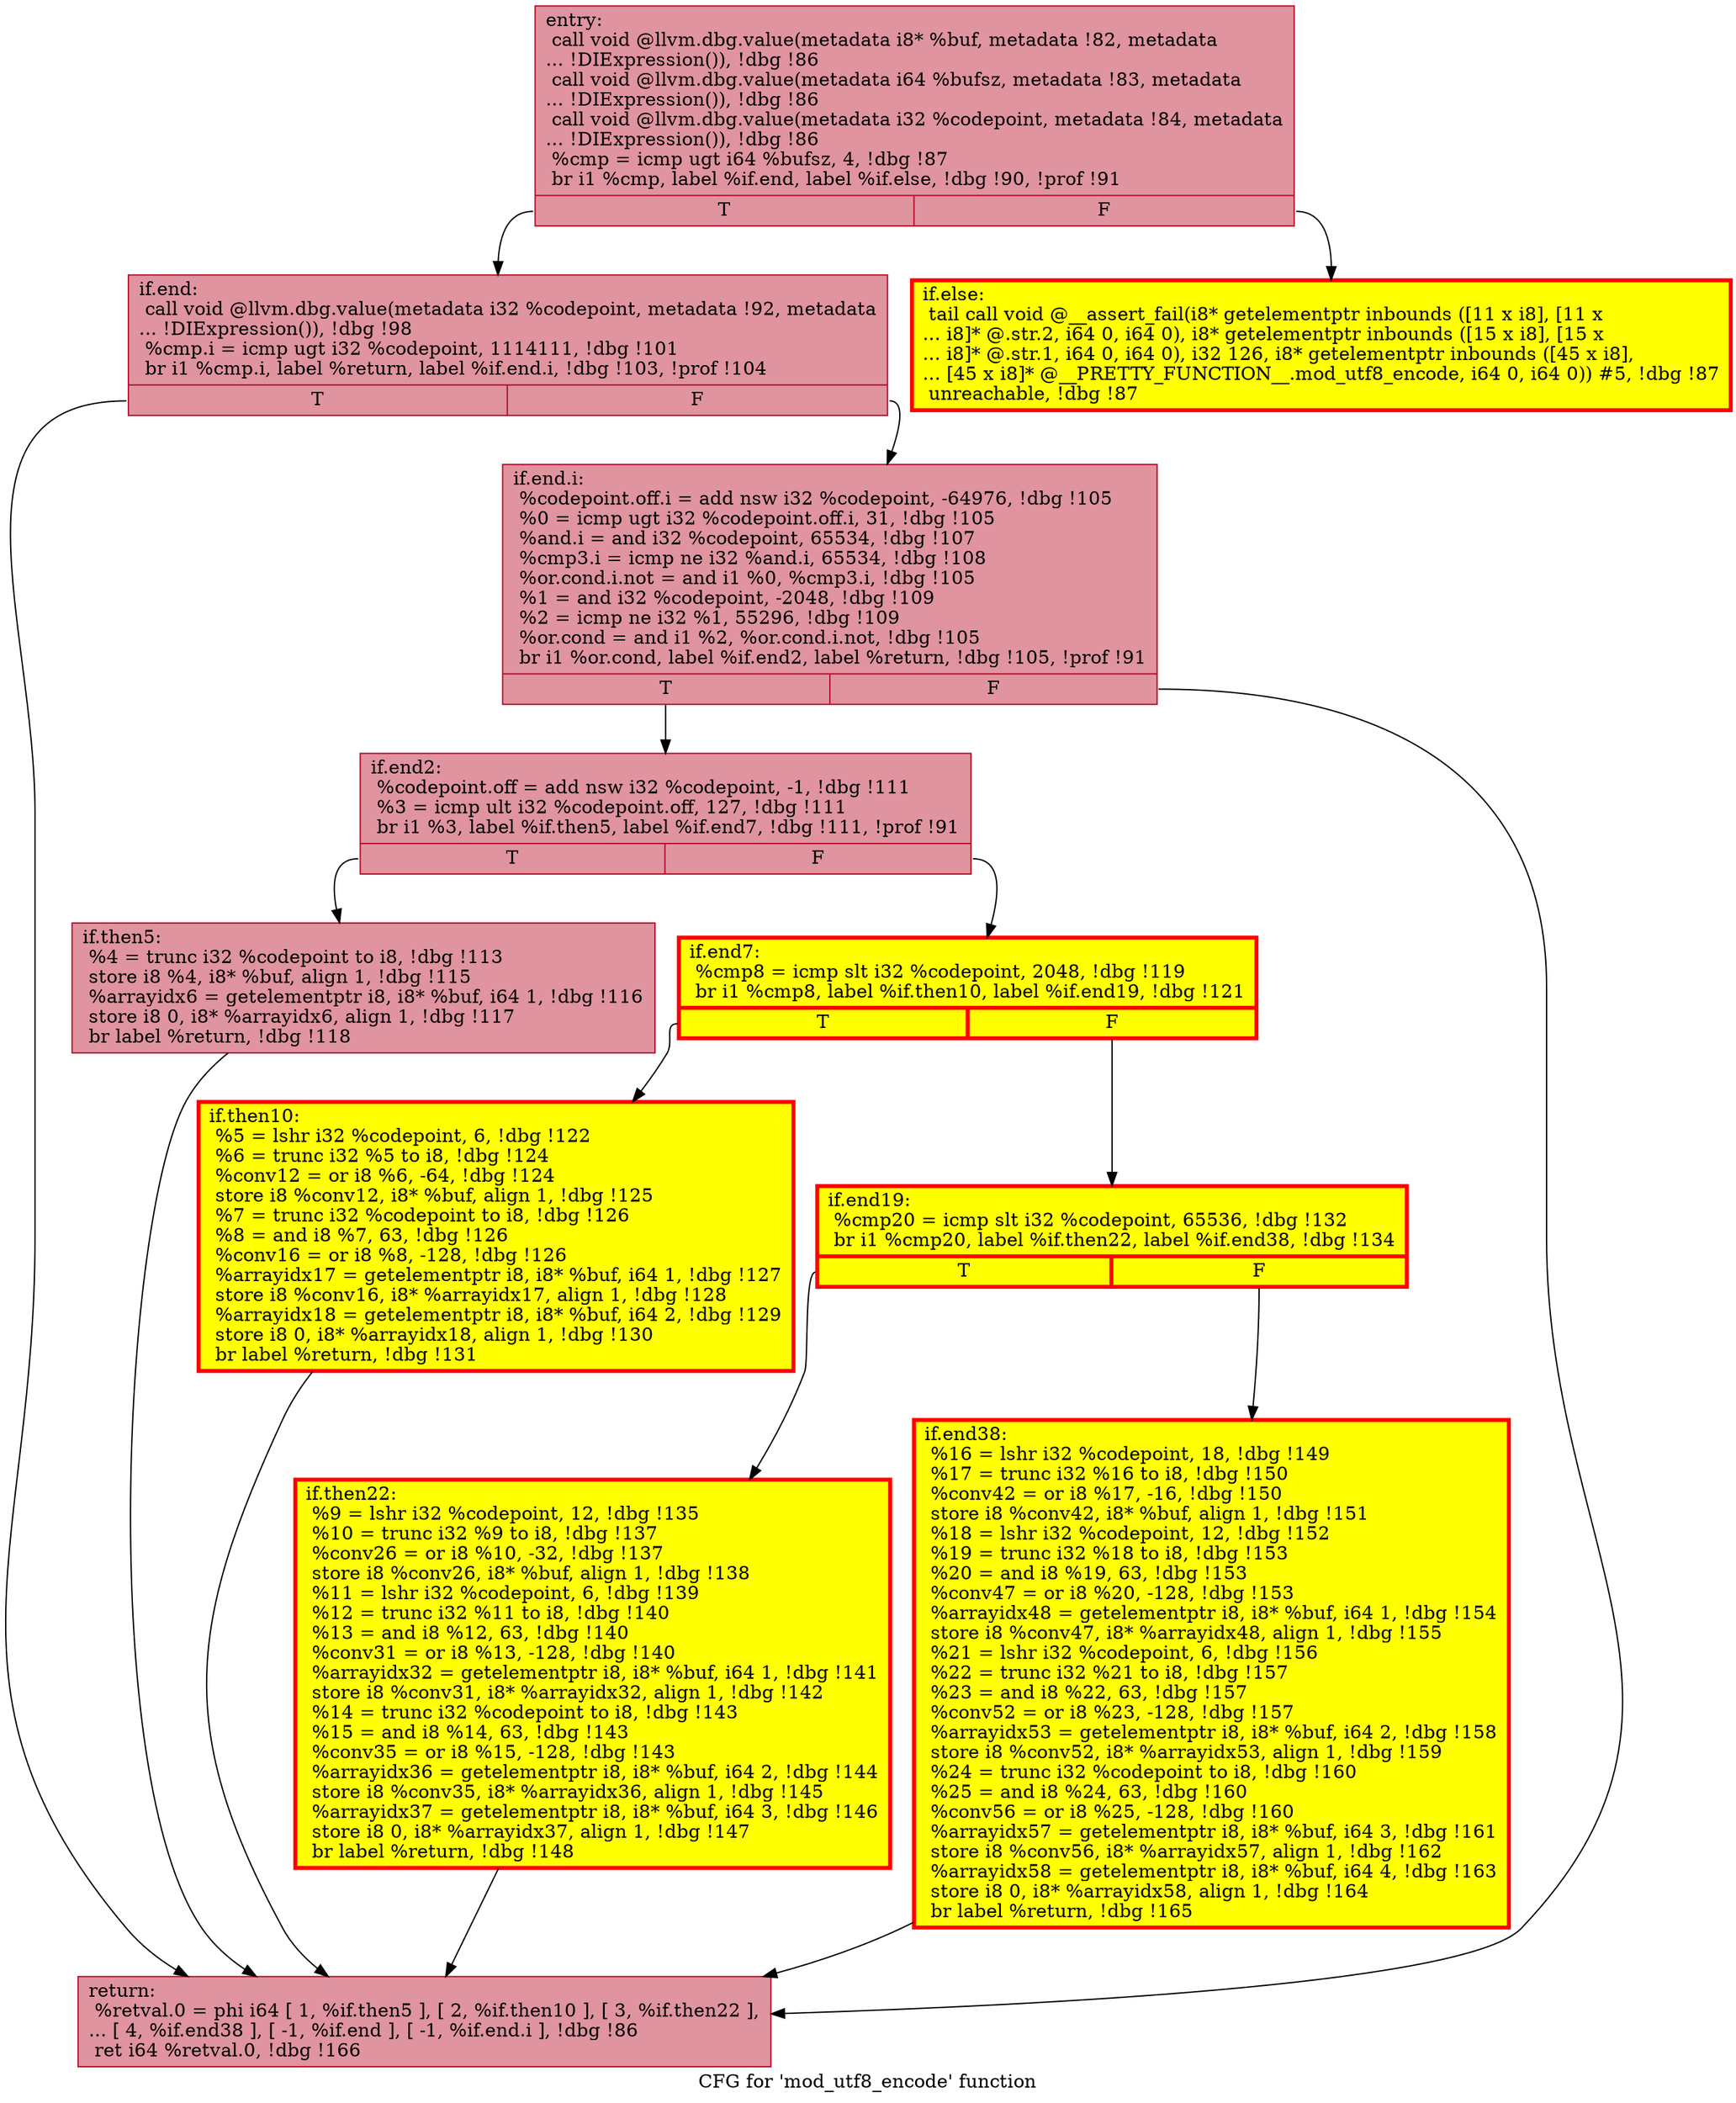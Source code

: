 digraph "CFG for 'mod_utf8_encode' function" {
	label="CFG for 'mod_utf8_encode' function";

	Node0x55e5c3631460 [shape=record,color="#b70d28ff", style=filled, fillcolor="#b70d2870",label="{entry:\l  call void @llvm.dbg.value(metadata i8* %buf, metadata !82, metadata\l... !DIExpression()), !dbg !86\l  call void @llvm.dbg.value(metadata i64 %bufsz, metadata !83, metadata\l... !DIExpression()), !dbg !86\l  call void @llvm.dbg.value(metadata i32 %codepoint, metadata !84, metadata\l... !DIExpression()), !dbg !86\l  %cmp = icmp ugt i64 %bufsz, 4, !dbg !87\l  br i1 %cmp, label %if.end, label %if.else, !dbg !90, !prof !91\l|{<s0>T|<s1>F}}"];
	Node0x55e5c3631460:s0 -> Node0x55e5c364bad0;
	Node0x55e5c3631460:s1 -> Node0x55e5c364bb20;
	Node0x55e5c364bb20 [shape=record,penwidth=3.0, style="filled", color="red", fillcolor="yellow",label="{if.else:                                          \l  tail call void @__assert_fail(i8* getelementptr inbounds ([11 x i8], [11 x\l... i8]* @.str.2, i64 0, i64 0), i8* getelementptr inbounds ([15 x i8], [15 x\l... i8]* @.str.1, i64 0, i64 0), i32 126, i8* getelementptr inbounds ([45 x i8],\l... [45 x i8]* @__PRETTY_FUNCTION__.mod_utf8_encode, i64 0, i64 0)) #5, !dbg !87\l  unreachable, !dbg !87\l}"];
	Node0x55e5c364bad0 [shape=record,color="#b70d28ff", style=filled, fillcolor="#b70d2870",label="{if.end:                                           \l  call void @llvm.dbg.value(metadata i32 %codepoint, metadata !92, metadata\l... !DIExpression()), !dbg !98\l  %cmp.i = icmp ugt i32 %codepoint, 1114111, !dbg !101\l  br i1 %cmp.i, label %return, label %if.end.i, !dbg !103, !prof !104\l|{<s0>T|<s1>F}}"];
	Node0x55e5c364bad0:s0 -> Node0x55e5c3648690;
	Node0x55e5c364bad0:s1 -> Node0x55e5c2fa3c80;
	Node0x55e5c2fa3c80 [shape=record,color="#b70d28ff", style=filled, fillcolor="#b70d2870",label="{if.end.i:                                         \l  %codepoint.off.i = add nsw i32 %codepoint, -64976, !dbg !105\l  %0 = icmp ugt i32 %codepoint.off.i, 31, !dbg !105\l  %and.i = and i32 %codepoint, 65534, !dbg !107\l  %cmp3.i = icmp ne i32 %and.i, 65534, !dbg !108\l  %or.cond.i.not = and i1 %0, %cmp3.i, !dbg !105\l  %1 = and i32 %codepoint, -2048, !dbg !109\l  %2 = icmp ne i32 %1, 55296, !dbg !109\l  %or.cond = and i1 %2, %or.cond.i.not, !dbg !105\l  br i1 %or.cond, label %if.end2, label %return, !dbg !105, !prof !91\l|{<s0>T|<s1>F}}"];
	Node0x55e5c2fa3c80:s0 -> Node0x55e5c364c7c0;
	Node0x55e5c2fa3c80:s1 -> Node0x55e5c3648690;
	Node0x55e5c364c7c0 [shape=record,color="#b70d28ff", style=filled, fillcolor="#b70d2870",label="{if.end2:                                          \l  %codepoint.off = add nsw i32 %codepoint, -1, !dbg !111\l  %3 = icmp ult i32 %codepoint.off, 127, !dbg !111\l  br i1 %3, label %if.then5, label %if.end7, !dbg !111, !prof !91\l|{<s0>T|<s1>F}}"];
	Node0x55e5c364c7c0:s0 -> Node0x55e5c364cfa0;
	Node0x55e5c364c7c0:s1 -> Node0x55e5c364cff0;
	Node0x55e5c364cfa0 [shape=record,color="#b70d28ff", style=filled, fillcolor="#b70d2870",label="{if.then5:                                         \l  %4 = trunc i32 %codepoint to i8, !dbg !113\l  store i8 %4, i8* %buf, align 1, !dbg !115\l  %arrayidx6 = getelementptr i8, i8* %buf, i64 1, !dbg !116\l  store i8 0, i8* %arrayidx6, align 1, !dbg !117\l  br label %return, !dbg !118\l}"];
	Node0x55e5c364cfa0 -> Node0x55e5c3648690;
	Node0x55e5c364cff0 [shape=record,penwidth=3.0, style="filled", color="red", fillcolor="yellow",label="{if.end7:                                          \l  %cmp8 = icmp slt i32 %codepoint, 2048, !dbg !119\l  br i1 %cmp8, label %if.then10, label %if.end19, !dbg !121\l|{<s0>T|<s1>F}}"];
	Node0x55e5c364cff0:s0 -> Node0x55e5c364e280;
	Node0x55e5c364cff0:s1 -> Node0x55e5c364e2f0;
	Node0x55e5c364e280 [shape=record,penwidth=3.0, style="filled", color="red", fillcolor="yellow",label="{if.then10:                                        \l  %5 = lshr i32 %codepoint, 6, !dbg !122\l  %6 = trunc i32 %5 to i8, !dbg !124\l  %conv12 = or i8 %6, -64, !dbg !124\l  store i8 %conv12, i8* %buf, align 1, !dbg !125\l  %7 = trunc i32 %codepoint to i8, !dbg !126\l  %8 = and i8 %7, 63, !dbg !126\l  %conv16 = or i8 %8, -128, !dbg !126\l  %arrayidx17 = getelementptr i8, i8* %buf, i64 1, !dbg !127\l  store i8 %conv16, i8* %arrayidx17, align 1, !dbg !128\l  %arrayidx18 = getelementptr i8, i8* %buf, i64 2, !dbg !129\l  store i8 0, i8* %arrayidx18, align 1, !dbg !130\l  br label %return, !dbg !131\l}"];
	Node0x55e5c364e280 -> Node0x55e5c3648690;
	Node0x55e5c364e2f0 [shape=record,penwidth=3.0, style="filled", color="red", fillcolor="yellow",label="{if.end19:                                         \l  %cmp20 = icmp slt i32 %codepoint, 65536, !dbg !132\l  br i1 %cmp20, label %if.then22, label %if.end38, !dbg !134\l|{<s0>T|<s1>F}}"];
	Node0x55e5c364e2f0:s0 -> Node0x55e5c364f920;
	Node0x55e5c364e2f0:s1 -> Node0x55e5c364f970;
	Node0x55e5c364f920 [shape=record,penwidth=3.0, style="filled", color="red", fillcolor="yellow",label="{if.then22:                                        \l  %9 = lshr i32 %codepoint, 12, !dbg !135\l  %10 = trunc i32 %9 to i8, !dbg !137\l  %conv26 = or i8 %10, -32, !dbg !137\l  store i8 %conv26, i8* %buf, align 1, !dbg !138\l  %11 = lshr i32 %codepoint, 6, !dbg !139\l  %12 = trunc i32 %11 to i8, !dbg !140\l  %13 = and i8 %12, 63, !dbg !140\l  %conv31 = or i8 %13, -128, !dbg !140\l  %arrayidx32 = getelementptr i8, i8* %buf, i64 1, !dbg !141\l  store i8 %conv31, i8* %arrayidx32, align 1, !dbg !142\l  %14 = trunc i32 %codepoint to i8, !dbg !143\l  %15 = and i8 %14, 63, !dbg !143\l  %conv35 = or i8 %15, -128, !dbg !143\l  %arrayidx36 = getelementptr i8, i8* %buf, i64 2, !dbg !144\l  store i8 %conv35, i8* %arrayidx36, align 1, !dbg !145\l  %arrayidx37 = getelementptr i8, i8* %buf, i64 3, !dbg !146\l  store i8 0, i8* %arrayidx37, align 1, !dbg !147\l  br label %return, !dbg !148\l}"];
	Node0x55e5c364f920 -> Node0x55e5c3648690;
	Node0x55e5c364f970 [shape=record,penwidth=3.0, style="filled", color="red", fillcolor="yellow",label="{if.end38:                                         \l  %16 = lshr i32 %codepoint, 18, !dbg !149\l  %17 = trunc i32 %16 to i8, !dbg !150\l  %conv42 = or i8 %17, -16, !dbg !150\l  store i8 %conv42, i8* %buf, align 1, !dbg !151\l  %18 = lshr i32 %codepoint, 12, !dbg !152\l  %19 = trunc i32 %18 to i8, !dbg !153\l  %20 = and i8 %19, 63, !dbg !153\l  %conv47 = or i8 %20, -128, !dbg !153\l  %arrayidx48 = getelementptr i8, i8* %buf, i64 1, !dbg !154\l  store i8 %conv47, i8* %arrayidx48, align 1, !dbg !155\l  %21 = lshr i32 %codepoint, 6, !dbg !156\l  %22 = trunc i32 %21 to i8, !dbg !157\l  %23 = and i8 %22, 63, !dbg !157\l  %conv52 = or i8 %23, -128, !dbg !157\l  %arrayidx53 = getelementptr i8, i8* %buf, i64 2, !dbg !158\l  store i8 %conv52, i8* %arrayidx53, align 1, !dbg !159\l  %24 = trunc i32 %codepoint to i8, !dbg !160\l  %25 = and i8 %24, 63, !dbg !160\l  %conv56 = or i8 %25, -128, !dbg !160\l  %arrayidx57 = getelementptr i8, i8* %buf, i64 3, !dbg !161\l  store i8 %conv56, i8* %arrayidx57, align 1, !dbg !162\l  %arrayidx58 = getelementptr i8, i8* %buf, i64 4, !dbg !163\l  store i8 0, i8* %arrayidx58, align 1, !dbg !164\l  br label %return, !dbg !165\l}"];
	Node0x55e5c364f970 -> Node0x55e5c3648690;
	Node0x55e5c3648690 [shape=record,color="#b70d28ff", style=filled, fillcolor="#b70d2870",label="{return:                                           \l  %retval.0 = phi i64 [ 1, %if.then5 ], [ 2, %if.then10 ], [ 3, %if.then22 ],\l... [ 4, %if.end38 ], [ -1, %if.end ], [ -1, %if.end.i ], !dbg !86\l  ret i64 %retval.0, !dbg !166\l}"];
}

